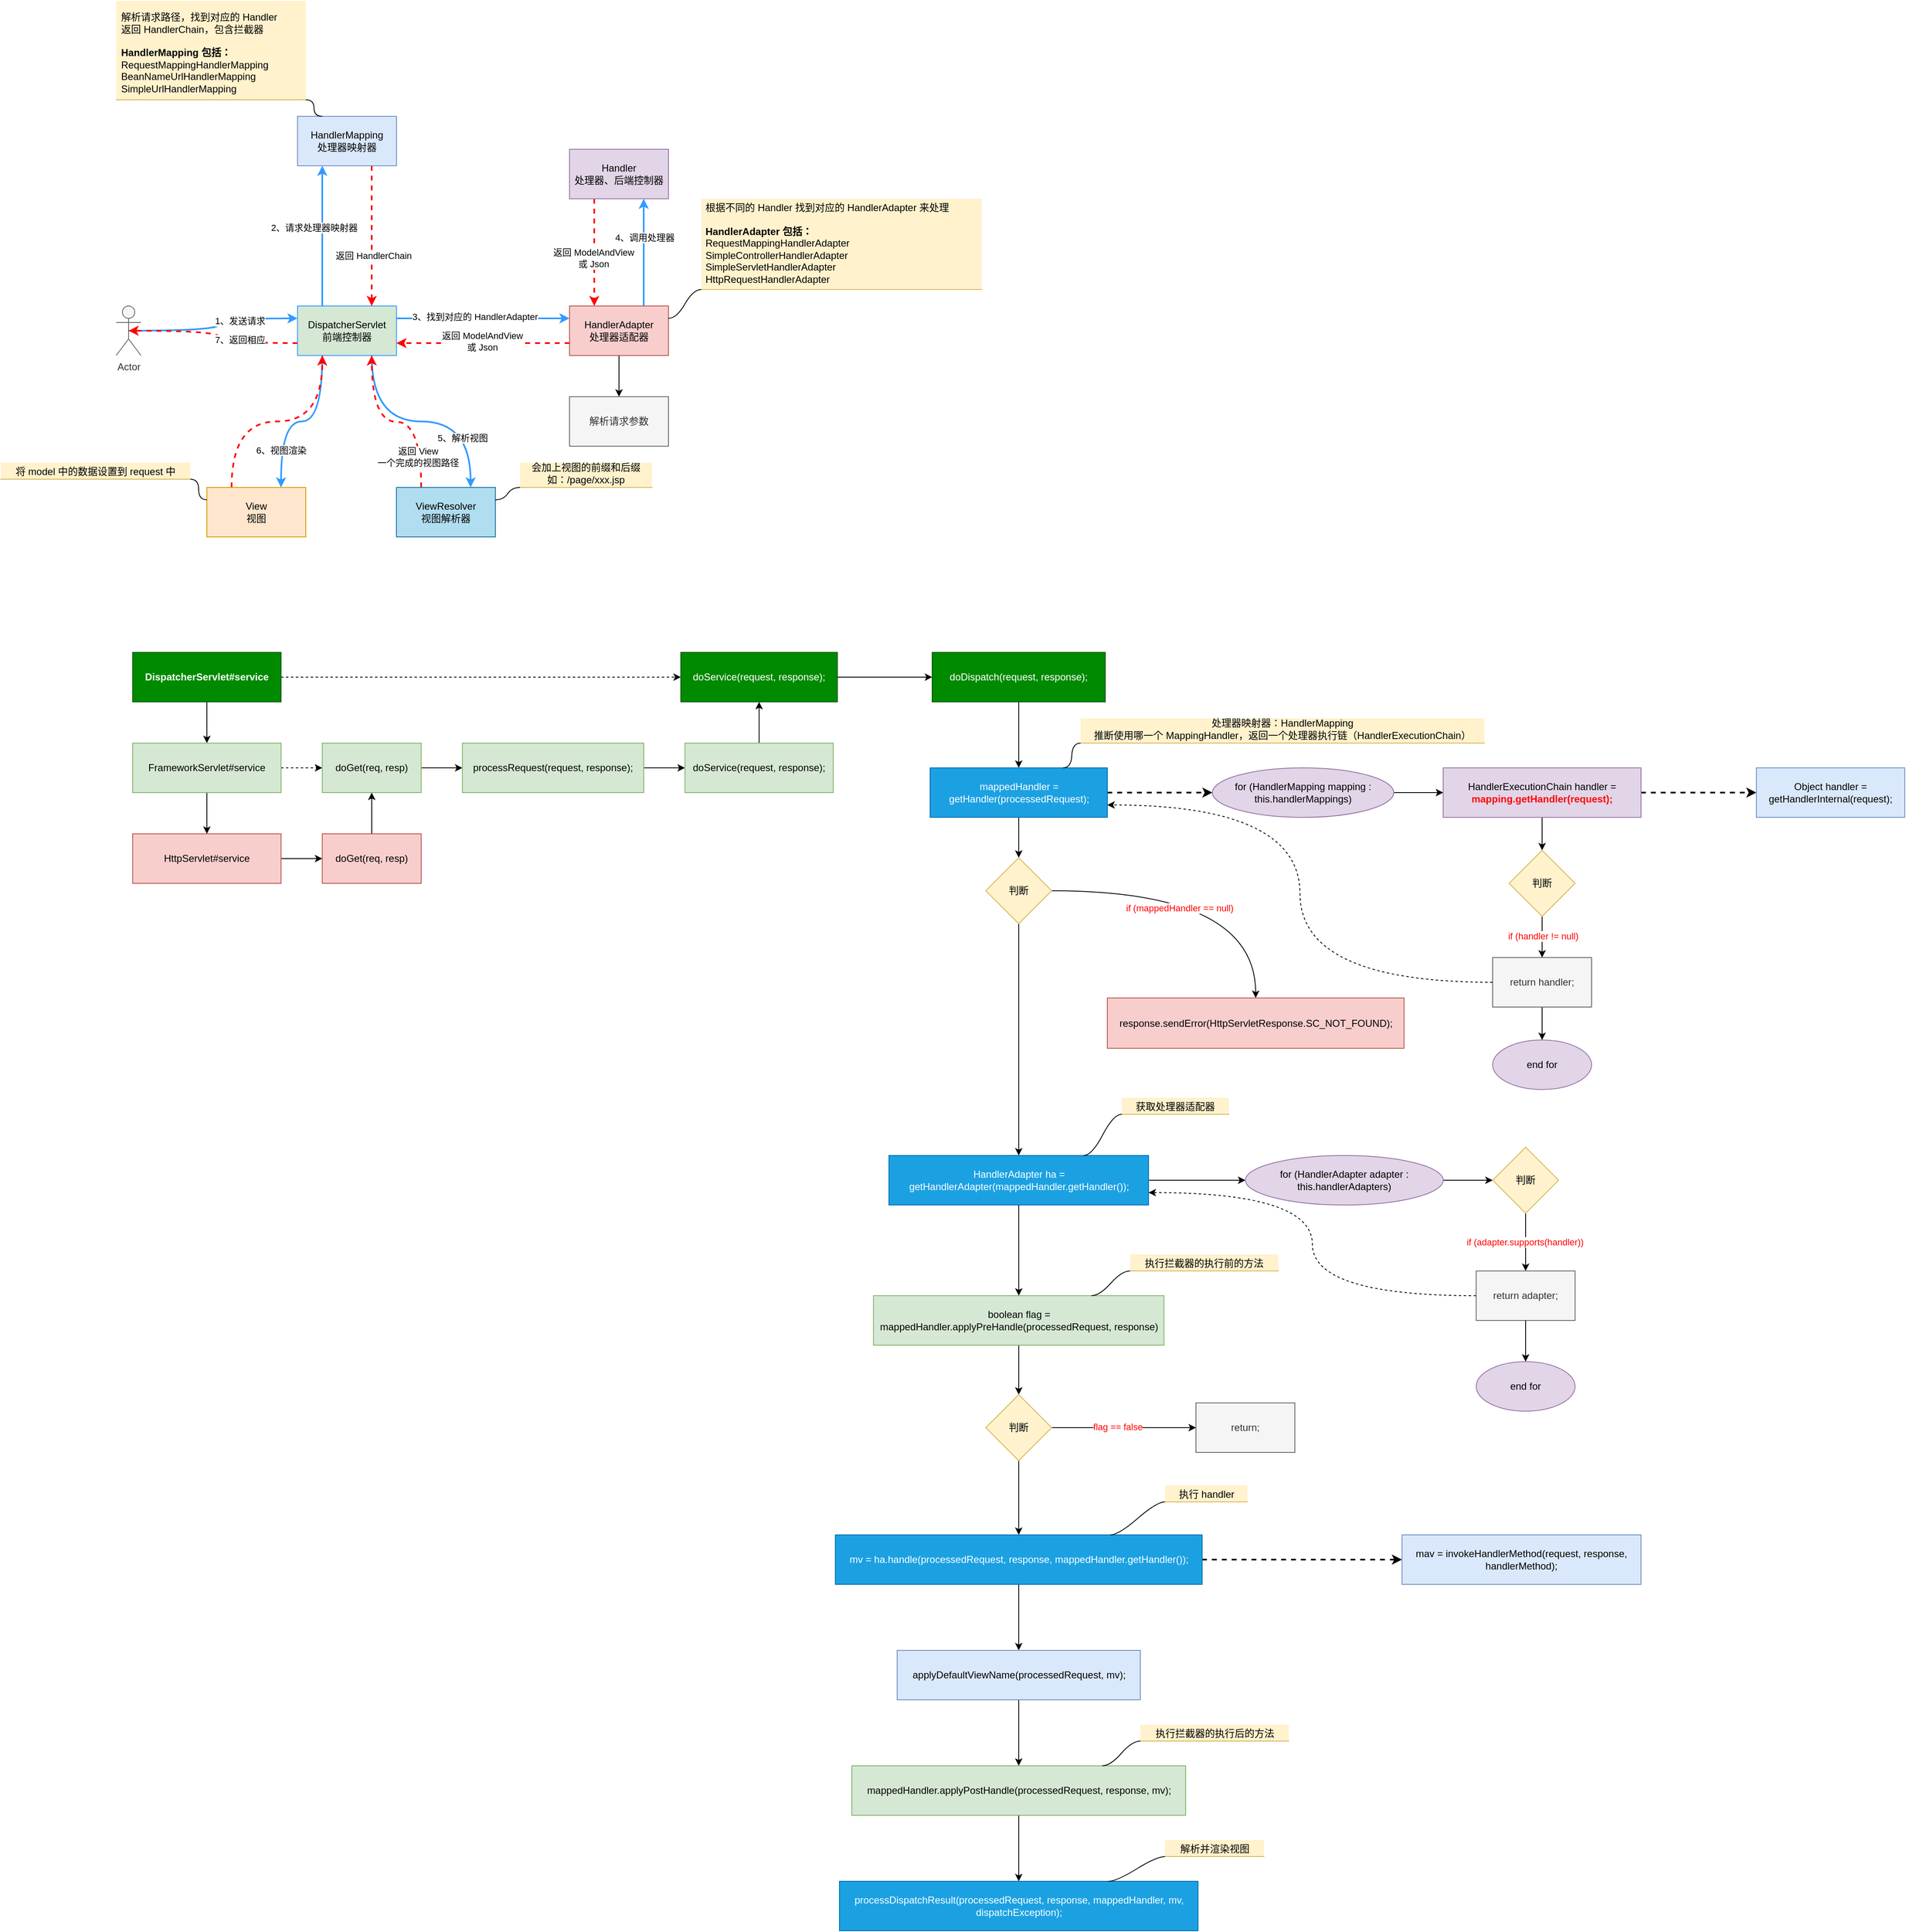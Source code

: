 <mxfile version="17.4.1" type="github">
  <diagram id="BHxKJdyTUyUEpttBpl3V" name="Page-1">
    <mxGraphModel dx="1186" dy="738" grid="1" gridSize="10" guides="1" tooltips="1" connect="1" arrows="1" fold="1" page="1" pageScale="1" pageWidth="827" pageHeight="1169" math="0" shadow="0">
      <root>
        <mxCell id="0" />
        <mxCell id="1" parent="0" />
        <mxCell id="cHQSaRUddTkOhXHCEBof-3" style="edgeStyle=orthogonalEdgeStyle;rounded=0;orthogonalLoop=1;jettySize=auto;html=1;exitX=0.5;exitY=0.5;exitDx=0;exitDy=0;exitPerimeter=0;entryX=0;entryY=0.25;entryDx=0;entryDy=0;curved=1;fontColor=#3399FF;strokeColor=#3399FF;strokeWidth=2;" parent="1" source="cHQSaRUddTkOhXHCEBof-1" target="cHQSaRUddTkOhXHCEBof-2" edge="1">
          <mxGeometry relative="1" as="geometry" />
        </mxCell>
        <mxCell id="cHQSaRUddTkOhXHCEBof-5" value="1、发送请求" style="edgeLabel;html=1;align=center;verticalAlign=middle;resizable=0;points=[];" parent="cHQSaRUddTkOhXHCEBof-3" vertex="1" connectable="0">
          <mxGeometry x="0.364" y="-2" relative="1" as="geometry">
            <mxPoint y="1" as="offset" />
          </mxGeometry>
        </mxCell>
        <mxCell id="cHQSaRUddTkOhXHCEBof-1" value="Actor" style="shape=umlActor;verticalLabelPosition=bottom;verticalAlign=top;html=1;outlineConnect=0;fillColor=#f5f5f5;fontColor=#333333;strokeColor=#666666;" parent="1" vertex="1">
          <mxGeometry x="210" y="420" width="30" height="60" as="geometry" />
        </mxCell>
        <mxCell id="cHQSaRUddTkOhXHCEBof-4" style="edgeStyle=orthogonalEdgeStyle;curved=1;rounded=0;orthogonalLoop=1;jettySize=auto;html=1;exitX=0;exitY=0.75;exitDx=0;exitDy=0;entryX=0.5;entryY=0.5;entryDx=0;entryDy=0;entryPerimeter=0;strokeColor=#FF0000;dashed=1;strokeWidth=2;" parent="1" source="cHQSaRUddTkOhXHCEBof-2" target="cHQSaRUddTkOhXHCEBof-1" edge="1">
          <mxGeometry relative="1" as="geometry" />
        </mxCell>
        <mxCell id="cHQSaRUddTkOhXHCEBof-6" value="7、返回相应" style="edgeLabel;html=1;align=center;verticalAlign=middle;resizable=0;points=[];" parent="cHQSaRUddTkOhXHCEBof-4" vertex="1" connectable="0">
          <mxGeometry x="-0.227" y="-4" relative="1" as="geometry">
            <mxPoint x="15" as="offset" />
          </mxGeometry>
        </mxCell>
        <mxCell id="cHQSaRUddTkOhXHCEBof-8" style="edgeStyle=orthogonalEdgeStyle;curved=1;rounded=0;orthogonalLoop=1;jettySize=auto;html=1;exitX=0.25;exitY=0;exitDx=0;exitDy=0;entryX=0.25;entryY=1;entryDx=0;entryDy=0;strokeColor=#3399FF;strokeWidth=2;" parent="1" source="cHQSaRUddTkOhXHCEBof-2" target="cHQSaRUddTkOhXHCEBof-7" edge="1">
          <mxGeometry relative="1" as="geometry" />
        </mxCell>
        <mxCell id="cHQSaRUddTkOhXHCEBof-10" value="2、请求处理器映射器" style="edgeLabel;html=1;align=center;verticalAlign=middle;resizable=0;points=[];" parent="cHQSaRUddTkOhXHCEBof-8" vertex="1" connectable="0">
          <mxGeometry x="0.123" y="-1" relative="1" as="geometry">
            <mxPoint x="-11" as="offset" />
          </mxGeometry>
        </mxCell>
        <mxCell id="cHQSaRUddTkOhXHCEBof-13" style="edgeStyle=orthogonalEdgeStyle;curved=1;rounded=0;orthogonalLoop=1;jettySize=auto;html=1;exitX=0.25;exitY=1;exitDx=0;exitDy=0;entryX=0.75;entryY=0;entryDx=0;entryDy=0;fontColor=#000000;strokeColor=#3399FF;strokeWidth=2;" parent="1" source="cHQSaRUddTkOhXHCEBof-2" target="cHQSaRUddTkOhXHCEBof-12" edge="1">
          <mxGeometry relative="1" as="geometry" />
        </mxCell>
        <mxCell id="cHQSaRUddTkOhXHCEBof-15" value="6、视图渲染" style="edgeLabel;html=1;align=center;verticalAlign=middle;resizable=0;points=[];fontColor=#000000;" parent="cHQSaRUddTkOhXHCEBof-13" vertex="1" connectable="0">
          <mxGeometry x="-0.188" y="2" relative="1" as="geometry">
            <mxPoint x="-45" y="33" as="offset" />
          </mxGeometry>
        </mxCell>
        <mxCell id="cHQSaRUddTkOhXHCEBof-17" style="edgeStyle=orthogonalEdgeStyle;curved=1;rounded=0;orthogonalLoop=1;jettySize=auto;html=1;exitX=0.75;exitY=1;exitDx=0;exitDy=0;entryX=0.75;entryY=0;entryDx=0;entryDy=0;fontColor=#000000;strokeColor=#3399FF;strokeWidth=2;" parent="1" source="cHQSaRUddTkOhXHCEBof-2" target="cHQSaRUddTkOhXHCEBof-16" edge="1">
          <mxGeometry relative="1" as="geometry" />
        </mxCell>
        <mxCell id="cHQSaRUddTkOhXHCEBof-19" value="5、解析视图" style="edgeLabel;html=1;align=center;verticalAlign=middle;resizable=0;points=[];fontColor=#000000;" parent="cHQSaRUddTkOhXHCEBof-17" vertex="1" connectable="0">
          <mxGeometry x="0.257" y="-12" relative="1" as="geometry">
            <mxPoint x="14" y="8" as="offset" />
          </mxGeometry>
        </mxCell>
        <mxCell id="cHQSaRUddTkOhXHCEBof-22" style="edgeStyle=orthogonalEdgeStyle;curved=1;rounded=0;orthogonalLoop=1;jettySize=auto;html=1;exitX=1;exitY=0.25;exitDx=0;exitDy=0;entryX=0;entryY=0.25;entryDx=0;entryDy=0;fontColor=#000000;strokeColor=#3399FF;strokeWidth=2;" parent="1" source="cHQSaRUddTkOhXHCEBof-2" target="cHQSaRUddTkOhXHCEBof-21" edge="1">
          <mxGeometry relative="1" as="geometry" />
        </mxCell>
        <mxCell id="cHQSaRUddTkOhXHCEBof-24" value="3、找到对应的 HandlerAdapter" style="edgeLabel;html=1;align=center;verticalAlign=middle;resizable=0;points=[];fontColor=#000000;" parent="cHQSaRUddTkOhXHCEBof-22" vertex="1" connectable="0">
          <mxGeometry x="-0.16" relative="1" as="geometry">
            <mxPoint x="7" y="-2" as="offset" />
          </mxGeometry>
        </mxCell>
        <mxCell id="cHQSaRUddTkOhXHCEBof-2" value="DispatcherServlet&lt;br&gt;前端控制器" style="rounded=0;whiteSpace=wrap;html=1;fillColor=#d5e8d4;strokeColor=#3399FF;" parent="1" vertex="1">
          <mxGeometry x="430" y="420" width="120" height="60" as="geometry" />
        </mxCell>
        <mxCell id="cHQSaRUddTkOhXHCEBof-9" style="edgeStyle=orthogonalEdgeStyle;curved=1;rounded=0;orthogonalLoop=1;jettySize=auto;html=1;exitX=0.75;exitY=1;exitDx=0;exitDy=0;entryX=0.75;entryY=0;entryDx=0;entryDy=0;strokeColor=#FF0000;dashed=1;strokeWidth=2;" parent="1" source="cHQSaRUddTkOhXHCEBof-7" target="cHQSaRUddTkOhXHCEBof-2" edge="1">
          <mxGeometry relative="1" as="geometry" />
        </mxCell>
        <mxCell id="cHQSaRUddTkOhXHCEBof-11" value="返回 HandlerChain" style="edgeLabel;html=1;align=center;verticalAlign=middle;resizable=0;points=[];" parent="cHQSaRUddTkOhXHCEBof-9" vertex="1" connectable="0">
          <mxGeometry x="0.265" y="2" relative="1" as="geometry">
            <mxPoint y="1" as="offset" />
          </mxGeometry>
        </mxCell>
        <mxCell id="cHQSaRUddTkOhXHCEBof-7" value="HandlerMapping&lt;br&gt;处理器映射器" style="rounded=0;whiteSpace=wrap;html=1;fillColor=#dae8fc;strokeColor=#6c8ebf;" parent="1" vertex="1">
          <mxGeometry x="430" y="190" width="120" height="60" as="geometry" />
        </mxCell>
        <mxCell id="cHQSaRUddTkOhXHCEBof-14" style="edgeStyle=orthogonalEdgeStyle;curved=1;rounded=0;orthogonalLoop=1;jettySize=auto;html=1;exitX=0.25;exitY=0;exitDx=0;exitDy=0;entryX=0.25;entryY=1;entryDx=0;entryDy=0;dashed=1;fontColor=#000000;strokeColor=#FF0000;strokeWidth=2;" parent="1" source="cHQSaRUddTkOhXHCEBof-12" target="cHQSaRUddTkOhXHCEBof-2" edge="1">
          <mxGeometry relative="1" as="geometry" />
        </mxCell>
        <mxCell id="cHQSaRUddTkOhXHCEBof-12" value="View&lt;br&gt;视图" style="rounded=0;whiteSpace=wrap;html=1;strokeColor=#d79b00;fillColor=#ffe6cc;" parent="1" vertex="1">
          <mxGeometry x="320" y="640" width="120" height="60" as="geometry" />
        </mxCell>
        <mxCell id="cHQSaRUddTkOhXHCEBof-18" style="edgeStyle=orthogonalEdgeStyle;curved=1;rounded=0;orthogonalLoop=1;jettySize=auto;html=1;exitX=0.25;exitY=0;exitDx=0;exitDy=0;fontColor=#000000;strokeColor=#FF0000;strokeWidth=2;dashed=1;" parent="1" source="cHQSaRUddTkOhXHCEBof-16" edge="1">
          <mxGeometry relative="1" as="geometry">
            <mxPoint x="520" y="480" as="targetPoint" />
          </mxGeometry>
        </mxCell>
        <mxCell id="cHQSaRUddTkOhXHCEBof-20" value="返回 View&lt;br&gt;一个完成的视图路径" style="edgeLabel;html=1;align=center;verticalAlign=middle;resizable=0;points=[];fontColor=#000000;" parent="cHQSaRUddTkOhXHCEBof-18" vertex="1" connectable="0">
          <mxGeometry x="-0.664" y="4" relative="1" as="geometry">
            <mxPoint as="offset" />
          </mxGeometry>
        </mxCell>
        <mxCell id="cHQSaRUddTkOhXHCEBof-16" value="ViewResolver&lt;br&gt;视图解析器" style="rounded=0;whiteSpace=wrap;html=1;strokeColor=#10739e;fillColor=#b1ddf0;" parent="1" vertex="1">
          <mxGeometry x="550" y="640" width="120" height="60" as="geometry" />
        </mxCell>
        <mxCell id="cHQSaRUddTkOhXHCEBof-23" style="edgeStyle=orthogonalEdgeStyle;curved=1;rounded=0;orthogonalLoop=1;jettySize=auto;html=1;exitX=0;exitY=0.75;exitDx=0;exitDy=0;entryX=1;entryY=0.75;entryDx=0;entryDy=0;dashed=1;fontColor=#000000;strokeColor=#FF0000;strokeWidth=2;" parent="1" source="cHQSaRUddTkOhXHCEBof-21" target="cHQSaRUddTkOhXHCEBof-2" edge="1">
          <mxGeometry relative="1" as="geometry" />
        </mxCell>
        <mxCell id="cHQSaRUddTkOhXHCEBof-25" value="返回 ModelAndView&lt;br&gt;或 Json" style="edgeLabel;html=1;align=center;verticalAlign=middle;resizable=0;points=[];fontColor=#000000;" parent="cHQSaRUddTkOhXHCEBof-23" vertex="1" connectable="0">
          <mxGeometry x="0.107" y="3" relative="1" as="geometry">
            <mxPoint x="10" y="-5" as="offset" />
          </mxGeometry>
        </mxCell>
        <mxCell id="cHQSaRUddTkOhXHCEBof-27" style="edgeStyle=orthogonalEdgeStyle;curved=1;rounded=0;orthogonalLoop=1;jettySize=auto;html=1;exitX=0.75;exitY=0;exitDx=0;exitDy=0;entryX=0.75;entryY=1;entryDx=0;entryDy=0;fontColor=#000000;strokeColor=#3399FF;strokeWidth=2;" parent="1" source="cHQSaRUddTkOhXHCEBof-21" target="cHQSaRUddTkOhXHCEBof-26" edge="1">
          <mxGeometry relative="1" as="geometry" />
        </mxCell>
        <mxCell id="cHQSaRUddTkOhXHCEBof-29" value="4、调用处理器" style="edgeLabel;html=1;align=center;verticalAlign=middle;resizable=0;points=[];fontColor=#000000;" parent="cHQSaRUddTkOhXHCEBof-27" vertex="1" connectable="0">
          <mxGeometry x="0.285" y="-1" relative="1" as="geometry">
            <mxPoint as="offset" />
          </mxGeometry>
        </mxCell>
        <mxCell id="cHQSaRUddTkOhXHCEBof-41" value="" style="edgeStyle=orthogonalEdgeStyle;curved=1;rounded=0;orthogonalLoop=1;jettySize=auto;html=1;fontColor=#000000;strokeColor=#000000;strokeWidth=1;" parent="1" source="cHQSaRUddTkOhXHCEBof-21" target="cHQSaRUddTkOhXHCEBof-40" edge="1">
          <mxGeometry relative="1" as="geometry" />
        </mxCell>
        <mxCell id="cHQSaRUddTkOhXHCEBof-21" value="HandlerAdapter&lt;br&gt;处理器适配器" style="rounded=0;whiteSpace=wrap;html=1;strokeColor=#b85450;fillColor=#f8cecc;" parent="1" vertex="1">
          <mxGeometry x="760" y="420" width="120" height="60" as="geometry" />
        </mxCell>
        <mxCell id="cHQSaRUddTkOhXHCEBof-28" style="edgeStyle=orthogonalEdgeStyle;curved=1;rounded=0;orthogonalLoop=1;jettySize=auto;html=1;exitX=0.25;exitY=1;exitDx=0;exitDy=0;entryX=0.25;entryY=0;entryDx=0;entryDy=0;fontColor=#000000;strokeColor=#FF0000;strokeWidth=2;dashed=1;" parent="1" source="cHQSaRUddTkOhXHCEBof-26" target="cHQSaRUddTkOhXHCEBof-21" edge="1">
          <mxGeometry relative="1" as="geometry" />
        </mxCell>
        <mxCell id="cHQSaRUddTkOhXHCEBof-30" value="返回 ModelAndView&lt;br&gt;或 Json" style="edgeLabel;html=1;align=center;verticalAlign=middle;resizable=0;points=[];fontColor=#000000;" parent="cHQSaRUddTkOhXHCEBof-28" vertex="1" connectable="0">
          <mxGeometry x="0.1" y="-1" relative="1" as="geometry">
            <mxPoint as="offset" />
          </mxGeometry>
        </mxCell>
        <mxCell id="cHQSaRUddTkOhXHCEBof-26" value="Handler&lt;br&gt;处理器、后端控制器" style="rounded=0;whiteSpace=wrap;html=1;strokeColor=#9673a6;fillColor=#e1d5e7;" parent="1" vertex="1">
          <mxGeometry x="760" y="230" width="120" height="60" as="geometry" />
        </mxCell>
        <mxCell id="cHQSaRUddTkOhXHCEBof-31" value="解析请求路径，找到对应的 Handler&lt;br&gt;返回 HandlerChain，包含拦截器&lt;br&gt;&lt;br&gt;&lt;b&gt;HandlerMapping 包括：&lt;br&gt;&lt;/b&gt;RequestMappingHandlerMapping&lt;br&gt;BeanNameUrlHandlerMapping&lt;br&gt;SimpleUrlHandlerMapping" style="whiteSpace=wrap;html=1;shape=partialRectangle;top=0;left=0;bottom=1;right=0;points=[[0,1],[1,1]];fillColor=#fff2cc;align=left;verticalAlign=bottom;routingCenterY=0.5;snapToPoint=1;recursiveResize=0;autosize=1;treeFolding=1;treeMoving=1;newEdgeStyle={&quot;edgeStyle&quot;:&quot;entityRelationEdgeStyle&quot;,&quot;startArrow&quot;:&quot;none&quot;,&quot;endArrow&quot;:&quot;none&quot;,&quot;segment&quot;:10,&quot;curved&quot;:1};strokeColor=#d6b656;spacing=6;" parent="1" vertex="1">
          <mxGeometry x="210" y="50" width="230" height="120" as="geometry" />
        </mxCell>
        <mxCell id="cHQSaRUddTkOhXHCEBof-32" value="" style="edgeStyle=entityRelationEdgeStyle;startArrow=none;endArrow=none;segment=10;curved=1;rounded=0;fontColor=#000000;strokeColor=#000000;strokeWidth=1;exitX=0.25;exitY=0;exitDx=0;exitDy=0;" parent="1" source="cHQSaRUddTkOhXHCEBof-7" target="cHQSaRUddTkOhXHCEBof-31" edge="1">
          <mxGeometry relative="1" as="geometry">
            <mxPoint x="290" y="170" as="sourcePoint" />
          </mxGeometry>
        </mxCell>
        <mxCell id="cHQSaRUddTkOhXHCEBof-38" value="根据不同的 Handler 找到对应的 HandlerAdapter 来处理&lt;br&gt;&lt;br&gt;&lt;b&gt;HandlerAdapter 包括：&lt;br&gt;&lt;/b&gt;RequestMappingHandlerAdapter&lt;br&gt;&lt;div&gt;SimpleControllerHandlerAdapter&lt;/div&gt;&lt;div&gt;SimpleServletHandlerAdapter&lt;/div&gt;&lt;div&gt;HttpRequestHandlerAdapter&lt;/div&gt;" style="whiteSpace=wrap;html=1;shape=partialRectangle;top=0;left=0;bottom=1;right=0;points=[[0,1],[1,1]];fillColor=#fff2cc;align=left;verticalAlign=bottom;routingCenterY=0.5;snapToPoint=1;recursiveResize=0;autosize=1;treeFolding=1;treeMoving=1;newEdgeStyle={&quot;edgeStyle&quot;:&quot;entityRelationEdgeStyle&quot;,&quot;startArrow&quot;:&quot;none&quot;,&quot;endArrow&quot;:&quot;none&quot;,&quot;segment&quot;:10,&quot;curved&quot;:1};strokeColor=#d6b656;spacing=5;" parent="1" vertex="1">
          <mxGeometry x="920" y="290" width="340" height="110" as="geometry" />
        </mxCell>
        <mxCell id="cHQSaRUddTkOhXHCEBof-39" value="" style="edgeStyle=entityRelationEdgeStyle;startArrow=none;endArrow=none;segment=10;curved=1;rounded=0;fontColor=#000000;strokeColor=#000000;strokeWidth=1;exitX=1;exitY=0.25;exitDx=0;exitDy=0;" parent="1" source="cHQSaRUddTkOhXHCEBof-21" target="cHQSaRUddTkOhXHCEBof-38" edge="1">
          <mxGeometry relative="1" as="geometry">
            <mxPoint x="930" y="400" as="sourcePoint" />
          </mxGeometry>
        </mxCell>
        <mxCell id="cHQSaRUddTkOhXHCEBof-40" value="解析请求参数" style="whiteSpace=wrap;html=1;fillColor=#f5f5f5;strokeColor=#666666;rounded=0;fontColor=#333333;" parent="1" vertex="1">
          <mxGeometry x="760" y="530" width="120" height="60" as="geometry" />
        </mxCell>
        <mxCell id="cHQSaRUddTkOhXHCEBof-42" value="会加上视图的前缀和后缀&lt;br&gt;如：/page/xxx.jsp" style="whiteSpace=wrap;html=1;shape=partialRectangle;top=0;left=0;bottom=1;right=0;points=[[0,1],[1,1]];fillColor=#fff2cc;align=center;verticalAlign=bottom;routingCenterY=0.5;snapToPoint=1;recursiveResize=0;autosize=1;treeFolding=1;treeMoving=1;newEdgeStyle={&quot;edgeStyle&quot;:&quot;entityRelationEdgeStyle&quot;,&quot;startArrow&quot;:&quot;none&quot;,&quot;endArrow&quot;:&quot;none&quot;,&quot;segment&quot;:10,&quot;curved&quot;:1};strokeColor=#d6b656;" parent="1" vertex="1">
          <mxGeometry x="700" y="610" width="160" height="30" as="geometry" />
        </mxCell>
        <mxCell id="cHQSaRUddTkOhXHCEBof-43" value="" style="edgeStyle=entityRelationEdgeStyle;startArrow=none;endArrow=none;segment=10;curved=1;rounded=0;fontColor=#000000;strokeColor=#000000;strokeWidth=1;exitX=1;exitY=0.25;exitDx=0;exitDy=0;" parent="1" source="cHQSaRUddTkOhXHCEBof-16" target="cHQSaRUddTkOhXHCEBof-42" edge="1">
          <mxGeometry relative="1" as="geometry">
            <mxPoint x="730" y="710" as="sourcePoint" />
          </mxGeometry>
        </mxCell>
        <mxCell id="cHQSaRUddTkOhXHCEBof-44" value="将 model 中的数据设置到 request 中" style="whiteSpace=wrap;html=1;shape=partialRectangle;top=0;left=0;bottom=1;right=0;points=[[0,1],[1,1]];fillColor=#fff2cc;align=center;verticalAlign=bottom;routingCenterY=0.5;snapToPoint=1;recursiveResize=0;autosize=1;treeFolding=1;treeMoving=1;newEdgeStyle={&quot;edgeStyle&quot;:&quot;entityRelationEdgeStyle&quot;,&quot;startArrow&quot;:&quot;none&quot;,&quot;endArrow&quot;:&quot;none&quot;,&quot;segment&quot;:10,&quot;curved&quot;:1};strokeColor=#d6b656;" parent="1" vertex="1">
          <mxGeometry x="70" y="610" width="230" height="20" as="geometry" />
        </mxCell>
        <mxCell id="cHQSaRUddTkOhXHCEBof-45" value="" style="edgeStyle=entityRelationEdgeStyle;startArrow=none;endArrow=none;segment=10;curved=1;rounded=0;fontColor=#000000;strokeColor=#000000;strokeWidth=1;exitX=0;exitY=0.25;exitDx=0;exitDy=0;" parent="1" source="cHQSaRUddTkOhXHCEBof-12" target="cHQSaRUddTkOhXHCEBof-44" edge="1">
          <mxGeometry relative="1" as="geometry">
            <mxPoint x="165" y="635" as="sourcePoint" />
          </mxGeometry>
        </mxCell>
        <mxCell id="xN9rMEw33qlgO0UjrS02-3" value="" style="edgeStyle=orthogonalEdgeStyle;rounded=0;orthogonalLoop=1;jettySize=auto;html=1;curved=1;entryX=0.5;entryY=0;entryDx=0;entryDy=0;" parent="1" source="xN9rMEw33qlgO0UjrS02-1" target="xN9rMEw33qlgO0UjrS02-4" edge="1">
          <mxGeometry relative="1" as="geometry" />
        </mxCell>
        <mxCell id="xN9rMEw33qlgO0UjrS02-18" value="" style="edgeStyle=orthogonalEdgeStyle;curved=1;rounded=0;orthogonalLoop=1;jettySize=auto;html=1;dashed=1;" parent="1" source="xN9rMEw33qlgO0UjrS02-1" target="xN9rMEw33qlgO0UjrS02-17" edge="1">
          <mxGeometry relative="1" as="geometry" />
        </mxCell>
        <mxCell id="xN9rMEw33qlgO0UjrS02-1" value="&lt;b&gt;DispatcherServlet#service&lt;/b&gt;" style="rounded=0;whiteSpace=wrap;html=1;fillColor=#008a00;strokeColor=#005700;fontColor=#ffffff;" parent="1" vertex="1">
          <mxGeometry x="230" y="840" width="180" height="60" as="geometry" />
        </mxCell>
        <mxCell id="xN9rMEw33qlgO0UjrS02-7" value="" style="edgeStyle=orthogonalEdgeStyle;curved=1;rounded=0;orthogonalLoop=1;jettySize=auto;html=1;" parent="1" source="xN9rMEw33qlgO0UjrS02-2" target="xN9rMEw33qlgO0UjrS02-6" edge="1">
          <mxGeometry relative="1" as="geometry" />
        </mxCell>
        <mxCell id="xN9rMEw33qlgO0UjrS02-2" value="HttpServlet#service" style="whiteSpace=wrap;html=1;fillColor=#f8cecc;strokeColor=#b85450;rounded=0;" parent="1" vertex="1">
          <mxGeometry x="230" y="1060" width="180" height="60" as="geometry" />
        </mxCell>
        <mxCell id="xN9rMEw33qlgO0UjrS02-5" style="edgeStyle=orthogonalEdgeStyle;curved=1;rounded=0;orthogonalLoop=1;jettySize=auto;html=1;exitX=0.5;exitY=1;exitDx=0;exitDy=0;" parent="1" source="xN9rMEw33qlgO0UjrS02-4" target="xN9rMEw33qlgO0UjrS02-2" edge="1">
          <mxGeometry relative="1" as="geometry" />
        </mxCell>
        <mxCell id="xN9rMEw33qlgO0UjrS02-11" style="edgeStyle=orthogonalEdgeStyle;curved=1;rounded=0;orthogonalLoop=1;jettySize=auto;html=1;exitX=1;exitY=0.5;exitDx=0;exitDy=0;entryX=0;entryY=0.5;entryDx=0;entryDy=0;dashed=1;" parent="1" source="xN9rMEw33qlgO0UjrS02-4" target="xN9rMEw33qlgO0UjrS02-10" edge="1">
          <mxGeometry relative="1" as="geometry" />
        </mxCell>
        <mxCell id="xN9rMEw33qlgO0UjrS02-4" value="FrameworkServlet#service" style="whiteSpace=wrap;html=1;fillColor=#d5e8d4;strokeColor=#82b366;rounded=0;" parent="1" vertex="1">
          <mxGeometry x="230" y="950" width="180" height="60" as="geometry" />
        </mxCell>
        <mxCell id="xN9rMEw33qlgO0UjrS02-16" style="edgeStyle=orthogonalEdgeStyle;curved=1;rounded=0;orthogonalLoop=1;jettySize=auto;html=1;exitX=0.5;exitY=0;exitDx=0;exitDy=0;" parent="1" source="xN9rMEw33qlgO0UjrS02-6" target="xN9rMEw33qlgO0UjrS02-10" edge="1">
          <mxGeometry relative="1" as="geometry" />
        </mxCell>
        <mxCell id="xN9rMEw33qlgO0UjrS02-6" value="doGet(req, resp)" style="whiteSpace=wrap;html=1;fillColor=#f8cecc;strokeColor=#b85450;rounded=0;" parent="1" vertex="1">
          <mxGeometry x="460" y="1060" width="120" height="60" as="geometry" />
        </mxCell>
        <mxCell id="xN9rMEw33qlgO0UjrS02-13" value="" style="edgeStyle=orthogonalEdgeStyle;curved=1;rounded=0;orthogonalLoop=1;jettySize=auto;html=1;" parent="1" source="xN9rMEw33qlgO0UjrS02-10" target="xN9rMEw33qlgO0UjrS02-12" edge="1">
          <mxGeometry relative="1" as="geometry" />
        </mxCell>
        <mxCell id="xN9rMEw33qlgO0UjrS02-10" value="doGet(req, resp)" style="whiteSpace=wrap;html=1;fillColor=#d5e8d4;strokeColor=#82b366;rounded=0;" parent="1" vertex="1">
          <mxGeometry x="460" y="950" width="120" height="60" as="geometry" />
        </mxCell>
        <mxCell id="xN9rMEw33qlgO0UjrS02-15" value="" style="edgeStyle=orthogonalEdgeStyle;curved=1;rounded=0;orthogonalLoop=1;jettySize=auto;html=1;" parent="1" source="xN9rMEw33qlgO0UjrS02-12" target="xN9rMEw33qlgO0UjrS02-14" edge="1">
          <mxGeometry relative="1" as="geometry" />
        </mxCell>
        <mxCell id="xN9rMEw33qlgO0UjrS02-12" value="processRequest(request, response);" style="whiteSpace=wrap;html=1;fillColor=#d5e8d4;strokeColor=#82b366;rounded=0;" parent="1" vertex="1">
          <mxGeometry x="630" y="950" width="220" height="60" as="geometry" />
        </mxCell>
        <mxCell id="xN9rMEw33qlgO0UjrS02-19" style="edgeStyle=orthogonalEdgeStyle;curved=1;rounded=0;orthogonalLoop=1;jettySize=auto;html=1;exitX=0.5;exitY=0;exitDx=0;exitDy=0;entryX=0.5;entryY=1;entryDx=0;entryDy=0;" parent="1" source="xN9rMEw33qlgO0UjrS02-14" target="xN9rMEw33qlgO0UjrS02-17" edge="1">
          <mxGeometry relative="1" as="geometry" />
        </mxCell>
        <mxCell id="xN9rMEw33qlgO0UjrS02-14" value="doService(request, response);" style="whiteSpace=wrap;html=1;fillColor=#d5e8d4;strokeColor=#82b366;rounded=0;" parent="1" vertex="1">
          <mxGeometry x="900" y="950" width="180" height="60" as="geometry" />
        </mxCell>
        <mxCell id="xN9rMEw33qlgO0UjrS02-21" value="" style="edgeStyle=orthogonalEdgeStyle;curved=1;rounded=0;orthogonalLoop=1;jettySize=auto;html=1;" parent="1" source="xN9rMEw33qlgO0UjrS02-17" target="xN9rMEw33qlgO0UjrS02-20" edge="1">
          <mxGeometry relative="1" as="geometry" />
        </mxCell>
        <mxCell id="xN9rMEw33qlgO0UjrS02-17" value="doService(request, response);" style="whiteSpace=wrap;html=1;fillColor=#008a00;strokeColor=#005700;fontColor=#ffffff;rounded=0;" parent="1" vertex="1">
          <mxGeometry x="895" y="840" width="190" height="60" as="geometry" />
        </mxCell>
        <mxCell id="vo5OK1wEOp4J1QxnDNEl-2" value="" style="edgeStyle=orthogonalEdgeStyle;rounded=0;orthogonalLoop=1;jettySize=auto;html=1;curved=1;" edge="1" parent="1" source="xN9rMEw33qlgO0UjrS02-20" target="vo5OK1wEOp4J1QxnDNEl-1">
          <mxGeometry relative="1" as="geometry" />
        </mxCell>
        <mxCell id="xN9rMEw33qlgO0UjrS02-20" value="doDispatch(request, response);" style="whiteSpace=wrap;html=1;fillColor=#008a00;strokeColor=#005700;fontColor=#ffffff;rounded=0;" parent="1" vertex="1">
          <mxGeometry x="1200" y="840" width="210" height="60" as="geometry" />
        </mxCell>
        <mxCell id="vo5OK1wEOp4J1QxnDNEl-6" value="" style="edgeStyle=orthogonalEdgeStyle;curved=1;rounded=0;orthogonalLoop=1;jettySize=auto;html=1;strokeWidth=2;dashed=1;" edge="1" parent="1" source="vo5OK1wEOp4J1QxnDNEl-1" target="vo5OK1wEOp4J1QxnDNEl-5">
          <mxGeometry relative="1" as="geometry" />
        </mxCell>
        <mxCell id="vo5OK1wEOp4J1QxnDNEl-20" value="" style="edgeStyle=orthogonalEdgeStyle;curved=1;rounded=0;orthogonalLoop=1;jettySize=auto;html=1;fontColor=#FF0000;strokeWidth=1;" edge="1" parent="1" source="vo5OK1wEOp4J1QxnDNEl-1" target="vo5OK1wEOp4J1QxnDNEl-19">
          <mxGeometry relative="1" as="geometry" />
        </mxCell>
        <mxCell id="vo5OK1wEOp4J1QxnDNEl-1" value="mappedHandler = getHandler(processedRequest);" style="whiteSpace=wrap;html=1;fillColor=#1ba1e2;strokeColor=#006EAF;rounded=0;fontColor=#ffffff;" vertex="1" parent="1">
          <mxGeometry x="1197.5" y="980" width="215" height="60" as="geometry" />
        </mxCell>
        <mxCell id="vo5OK1wEOp4J1QxnDNEl-3" value="处理器映射器：HandlerMapping&lt;br&gt;推断使用哪一个 MappingHandler，返回一个处理器执行链（HandlerExecutionChain）" style="whiteSpace=wrap;html=1;shape=partialRectangle;top=0;left=0;bottom=1;right=0;points=[[0,1],[1,1]];fillColor=#fff2cc;align=center;verticalAlign=bottom;routingCenterY=0.5;snapToPoint=1;recursiveResize=0;autosize=1;treeFolding=1;treeMoving=1;newEdgeStyle={&quot;edgeStyle&quot;:&quot;entityRelationEdgeStyle&quot;,&quot;startArrow&quot;:&quot;none&quot;,&quot;endArrow&quot;:&quot;none&quot;,&quot;segment&quot;:10,&quot;curved&quot;:1};strokeColor=#d6b656;" vertex="1" parent="1">
          <mxGeometry x="1380" y="920" width="490" height="30" as="geometry" />
        </mxCell>
        <mxCell id="vo5OK1wEOp4J1QxnDNEl-4" value="" style="edgeStyle=entityRelationEdgeStyle;startArrow=none;endArrow=none;segment=10;curved=1;rounded=0;fontColor=#000000;exitX=0.75;exitY=0;exitDx=0;exitDy=0;" edge="1" target="vo5OK1wEOp4J1QxnDNEl-3" parent="1" source="vo5OK1wEOp4J1QxnDNEl-1">
          <mxGeometry relative="1" as="geometry">
            <mxPoint x="1360" y="960" as="sourcePoint" />
          </mxGeometry>
        </mxCell>
        <mxCell id="vo5OK1wEOp4J1QxnDNEl-8" value="" style="edgeStyle=orthogonalEdgeStyle;curved=1;rounded=0;orthogonalLoop=1;jettySize=auto;html=1;strokeWidth=1;" edge="1" parent="1" source="vo5OK1wEOp4J1QxnDNEl-5" target="vo5OK1wEOp4J1QxnDNEl-7">
          <mxGeometry relative="1" as="geometry" />
        </mxCell>
        <mxCell id="vo5OK1wEOp4J1QxnDNEl-5" value="for (HandlerMapping mapping : this.handlerMappings)" style="ellipse;whiteSpace=wrap;html=1;fillColor=#e1d5e7;strokeColor=#9673a6;rounded=0;" vertex="1" parent="1">
          <mxGeometry x="1540" y="980" width="220" height="60" as="geometry" />
        </mxCell>
        <mxCell id="vo5OK1wEOp4J1QxnDNEl-10" value="" style="edgeStyle=orthogonalEdgeStyle;curved=1;rounded=0;orthogonalLoop=1;jettySize=auto;html=1;strokeWidth=1;" edge="1" parent="1" source="vo5OK1wEOp4J1QxnDNEl-7" target="vo5OK1wEOp4J1QxnDNEl-9">
          <mxGeometry relative="1" as="geometry">
            <mxPoint x="1780" y="1180" as="sourcePoint" />
          </mxGeometry>
        </mxCell>
        <mxCell id="vo5OK1wEOp4J1QxnDNEl-18" value="" style="edgeStyle=orthogonalEdgeStyle;curved=1;rounded=0;orthogonalLoop=1;jettySize=auto;html=1;fontColor=#FF0000;strokeWidth=2;dashed=1;" edge="1" parent="1" source="vo5OK1wEOp4J1QxnDNEl-7" target="vo5OK1wEOp4J1QxnDNEl-17">
          <mxGeometry relative="1" as="geometry" />
        </mxCell>
        <mxCell id="vo5OK1wEOp4J1QxnDNEl-7" value="HandlerExecutionChain handler = &lt;b&gt;&lt;font color=&quot;#ff0000&quot;&gt;mapping.getHandler(request);&lt;/font&gt;&lt;/b&gt;" style="whiteSpace=wrap;html=1;fillColor=#e1d5e7;strokeColor=#9673a6;rounded=0;" vertex="1" parent="1">
          <mxGeometry x="1820" y="980" width="240" height="60" as="geometry" />
        </mxCell>
        <mxCell id="vo5OK1wEOp4J1QxnDNEl-12" value="" style="edgeStyle=orthogonalEdgeStyle;curved=1;rounded=0;orthogonalLoop=1;jettySize=auto;html=1;strokeWidth=1;" edge="1" parent="1" source="vo5OK1wEOp4J1QxnDNEl-9" target="vo5OK1wEOp4J1QxnDNEl-11">
          <mxGeometry relative="1" as="geometry" />
        </mxCell>
        <mxCell id="vo5OK1wEOp4J1QxnDNEl-16" value="if (handler != null)" style="edgeLabel;html=1;align=center;verticalAlign=middle;resizable=0;points=[];fontColor=#FF0000;" vertex="1" connectable="0" parent="vo5OK1wEOp4J1QxnDNEl-12">
          <mxGeometry x="-0.033" y="1" relative="1" as="geometry">
            <mxPoint as="offset" />
          </mxGeometry>
        </mxCell>
        <mxCell id="vo5OK1wEOp4J1QxnDNEl-9" value="判断" style="rhombus;whiteSpace=wrap;html=1;fillColor=#fff2cc;strokeColor=#d6b656;rounded=0;" vertex="1" parent="1">
          <mxGeometry x="1900" y="1080" width="80" height="80" as="geometry" />
        </mxCell>
        <mxCell id="vo5OK1wEOp4J1QxnDNEl-14" value="" style="edgeStyle=orthogonalEdgeStyle;curved=1;rounded=0;orthogonalLoop=1;jettySize=auto;html=1;strokeWidth=1;" edge="1" parent="1" source="vo5OK1wEOp4J1QxnDNEl-11" target="vo5OK1wEOp4J1QxnDNEl-13">
          <mxGeometry relative="1" as="geometry" />
        </mxCell>
        <mxCell id="vo5OK1wEOp4J1QxnDNEl-15" style="edgeStyle=orthogonalEdgeStyle;curved=1;rounded=0;orthogonalLoop=1;jettySize=auto;html=1;exitX=0;exitY=0.5;exitDx=0;exitDy=0;entryX=1;entryY=0.75;entryDx=0;entryDy=0;strokeWidth=1;dashed=1;" edge="1" parent="1" source="vo5OK1wEOp4J1QxnDNEl-11" target="vo5OK1wEOp4J1QxnDNEl-1">
          <mxGeometry relative="1" as="geometry" />
        </mxCell>
        <mxCell id="vo5OK1wEOp4J1QxnDNEl-11" value="return handler;" style="whiteSpace=wrap;html=1;fillColor=#f5f5f5;strokeColor=#666666;rounded=0;fontColor=#333333;" vertex="1" parent="1">
          <mxGeometry x="1880" y="1210" width="120" height="60" as="geometry" />
        </mxCell>
        <mxCell id="vo5OK1wEOp4J1QxnDNEl-13" value="end for" style="ellipse;whiteSpace=wrap;html=1;fillColor=#e1d5e7;strokeColor=#9673a6;rounded=0;" vertex="1" parent="1">
          <mxGeometry x="1880" y="1310" width="120" height="60" as="geometry" />
        </mxCell>
        <mxCell id="vo5OK1wEOp4J1QxnDNEl-17" value="Object handler = getHandlerInternal(request);" style="whiteSpace=wrap;html=1;fillColor=#dae8fc;strokeColor=#6c8ebf;rounded=0;" vertex="1" parent="1">
          <mxGeometry x="2200" y="980" width="180" height="60" as="geometry" />
        </mxCell>
        <mxCell id="vo5OK1wEOp4J1QxnDNEl-22" value="" style="edgeStyle=orthogonalEdgeStyle;curved=1;rounded=0;orthogonalLoop=1;jettySize=auto;html=1;fontColor=#FF0000;strokeWidth=1;" edge="1" parent="1" source="vo5OK1wEOp4J1QxnDNEl-19" target="vo5OK1wEOp4J1QxnDNEl-21">
          <mxGeometry relative="1" as="geometry" />
        </mxCell>
        <mxCell id="vo5OK1wEOp4J1QxnDNEl-24" value="" style="edgeStyle=orthogonalEdgeStyle;curved=1;rounded=0;orthogonalLoop=1;jettySize=auto;html=1;fontColor=#FF0000;strokeWidth=1;" edge="1" parent="1" source="vo5OK1wEOp4J1QxnDNEl-19" target="vo5OK1wEOp4J1QxnDNEl-23">
          <mxGeometry relative="1" as="geometry" />
        </mxCell>
        <mxCell id="vo5OK1wEOp4J1QxnDNEl-25" value="if (mappedHandler == null)" style="edgeLabel;html=1;align=center;verticalAlign=middle;resizable=0;points=[];fontColor=#FF0000;" vertex="1" connectable="0" parent="vo5OK1wEOp4J1QxnDNEl-24">
          <mxGeometry x="0.064" y="3" relative="1" as="geometry">
            <mxPoint x="-46" y="24" as="offset" />
          </mxGeometry>
        </mxCell>
        <mxCell id="vo5OK1wEOp4J1QxnDNEl-19" value="判断" style="rhombus;whiteSpace=wrap;html=1;fillColor=#fff2cc;strokeColor=#d6b656;rounded=0;" vertex="1" parent="1">
          <mxGeometry x="1265" y="1089" width="80" height="80" as="geometry" />
        </mxCell>
        <mxCell id="vo5OK1wEOp4J1QxnDNEl-31" value="" style="edgeStyle=orthogonalEdgeStyle;curved=1;rounded=0;orthogonalLoop=1;jettySize=auto;html=1;fontColor=#FF0000;strokeWidth=1;" edge="1" parent="1" source="vo5OK1wEOp4J1QxnDNEl-21" target="vo5OK1wEOp4J1QxnDNEl-30">
          <mxGeometry relative="1" as="geometry" />
        </mxCell>
        <mxCell id="vo5OK1wEOp4J1QxnDNEl-44" value="" style="edgeStyle=orthogonalEdgeStyle;curved=1;rounded=0;orthogonalLoop=1;jettySize=auto;html=1;fontColor=#FF0000;strokeWidth=1;" edge="1" parent="1" source="vo5OK1wEOp4J1QxnDNEl-21" target="vo5OK1wEOp4J1QxnDNEl-43">
          <mxGeometry relative="1" as="geometry" />
        </mxCell>
        <mxCell id="vo5OK1wEOp4J1QxnDNEl-21" value="HandlerAdapter ha = getHandlerAdapter(mappedHandler.getHandler());" style="whiteSpace=wrap;html=1;fillColor=#1ba1e2;strokeColor=#006EAF;rounded=0;fontColor=#ffffff;" vertex="1" parent="1">
          <mxGeometry x="1147.5" y="1450" width="315" height="60" as="geometry" />
        </mxCell>
        <mxCell id="vo5OK1wEOp4J1QxnDNEl-23" value="response.sendError(HttpServletResponse.SC_NOT_FOUND);" style="whiteSpace=wrap;html=1;fillColor=#f8cecc;strokeColor=#b85450;rounded=0;" vertex="1" parent="1">
          <mxGeometry x="1412.5" y="1259" width="360" height="61" as="geometry" />
        </mxCell>
        <mxCell id="vo5OK1wEOp4J1QxnDNEl-26" value="获取处理器适配器" style="whiteSpace=wrap;html=1;shape=partialRectangle;top=0;left=0;bottom=1;right=0;points=[[0,1],[1,1]];fillColor=#fff2cc;align=center;verticalAlign=bottom;routingCenterY=0.5;snapToPoint=1;recursiveResize=0;autosize=1;treeFolding=1;treeMoving=1;newEdgeStyle={&quot;edgeStyle&quot;:&quot;entityRelationEdgeStyle&quot;,&quot;startArrow&quot;:&quot;none&quot;,&quot;endArrow&quot;:&quot;none&quot;,&quot;segment&quot;:10,&quot;curved&quot;:1};strokeColor=#d6b656;" vertex="1" parent="1">
          <mxGeometry x="1430" y="1380" width="130" height="20" as="geometry" />
        </mxCell>
        <mxCell id="vo5OK1wEOp4J1QxnDNEl-27" value="" style="edgeStyle=entityRelationEdgeStyle;startArrow=none;endArrow=none;segment=10;curved=1;rounded=0;fontColor=#000000;strokeWidth=1;exitX=0.75;exitY=0;exitDx=0;exitDy=0;" edge="1" target="vo5OK1wEOp4J1QxnDNEl-26" parent="1" source="vo5OK1wEOp4J1QxnDNEl-21">
          <mxGeometry relative="1" as="geometry">
            <mxPoint x="1390" y="1420" as="sourcePoint" />
          </mxGeometry>
        </mxCell>
        <mxCell id="vo5OK1wEOp4J1QxnDNEl-33" value="" style="edgeStyle=orthogonalEdgeStyle;curved=1;rounded=0;orthogonalLoop=1;jettySize=auto;html=1;fontColor=#FF0000;strokeWidth=1;" edge="1" parent="1" source="vo5OK1wEOp4J1QxnDNEl-30" target="vo5OK1wEOp4J1QxnDNEl-32">
          <mxGeometry relative="1" as="geometry" />
        </mxCell>
        <mxCell id="vo5OK1wEOp4J1QxnDNEl-30" value="for (HandlerAdapter adapter : this.handlerAdapters)" style="ellipse;whiteSpace=wrap;html=1;fillColor=#e1d5e7;strokeColor=#9673a6;rounded=0;" vertex="1" parent="1">
          <mxGeometry x="1580" y="1450" width="240" height="60" as="geometry" />
        </mxCell>
        <mxCell id="vo5OK1wEOp4J1QxnDNEl-35" value="" style="edgeStyle=orthogonalEdgeStyle;curved=1;rounded=0;orthogonalLoop=1;jettySize=auto;html=1;fontColor=#FF0000;strokeWidth=1;" edge="1" parent="1" source="vo5OK1wEOp4J1QxnDNEl-32" target="vo5OK1wEOp4J1QxnDNEl-34">
          <mxGeometry relative="1" as="geometry" />
        </mxCell>
        <mxCell id="vo5OK1wEOp4J1QxnDNEl-36" value="if (adapter.supports(handler))" style="edgeLabel;html=1;align=center;verticalAlign=middle;resizable=0;points=[];fontColor=#FF0000;" vertex="1" connectable="0" parent="vo5OK1wEOp4J1QxnDNEl-35">
          <mxGeometry y="-1" relative="1" as="geometry">
            <mxPoint as="offset" />
          </mxGeometry>
        </mxCell>
        <mxCell id="vo5OK1wEOp4J1QxnDNEl-32" value="判断" style="rhombus;whiteSpace=wrap;html=1;fillColor=#fff2cc;strokeColor=#d6b656;rounded=0;" vertex="1" parent="1">
          <mxGeometry x="1880" y="1440" width="80" height="80" as="geometry" />
        </mxCell>
        <mxCell id="vo5OK1wEOp4J1QxnDNEl-39" style="edgeStyle=orthogonalEdgeStyle;curved=1;rounded=0;orthogonalLoop=1;jettySize=auto;html=1;exitX=0;exitY=0.5;exitDx=0;exitDy=0;entryX=1;entryY=0.75;entryDx=0;entryDy=0;fontColor=#FF0000;strokeWidth=1;dashed=1;" edge="1" parent="1" source="vo5OK1wEOp4J1QxnDNEl-34" target="vo5OK1wEOp4J1QxnDNEl-21">
          <mxGeometry relative="1" as="geometry" />
        </mxCell>
        <mxCell id="vo5OK1wEOp4J1QxnDNEl-34" value="return adapter;" style="whiteSpace=wrap;html=1;fillColor=#f5f5f5;strokeColor=#666666;rounded=0;fontColor=#333333;" vertex="1" parent="1">
          <mxGeometry x="1860" y="1590" width="120" height="60" as="geometry" />
        </mxCell>
        <mxCell id="vo5OK1wEOp4J1QxnDNEl-37" value="" style="edgeStyle=orthogonalEdgeStyle;curved=1;rounded=0;orthogonalLoop=1;jettySize=auto;html=1;strokeWidth=1;exitX=0.5;exitY=1;exitDx=0;exitDy=0;" edge="1" parent="1" target="vo5OK1wEOp4J1QxnDNEl-38" source="vo5OK1wEOp4J1QxnDNEl-34">
          <mxGeometry relative="1" as="geometry">
            <mxPoint x="1920" y="1660" as="sourcePoint" />
          </mxGeometry>
        </mxCell>
        <mxCell id="vo5OK1wEOp4J1QxnDNEl-38" value="end for" style="ellipse;whiteSpace=wrap;html=1;fillColor=#e1d5e7;strokeColor=#9673a6;rounded=0;" vertex="1" parent="1">
          <mxGeometry x="1860" y="1700" width="120" height="60" as="geometry" />
        </mxCell>
        <mxCell id="vo5OK1wEOp4J1QxnDNEl-46" value="" style="edgeStyle=orthogonalEdgeStyle;curved=1;rounded=0;orthogonalLoop=1;jettySize=auto;html=1;fontColor=#FF0000;strokeWidth=1;" edge="1" parent="1" source="vo5OK1wEOp4J1QxnDNEl-43" target="vo5OK1wEOp4J1QxnDNEl-45">
          <mxGeometry relative="1" as="geometry" />
        </mxCell>
        <mxCell id="vo5OK1wEOp4J1QxnDNEl-43" value="boolean flag = mappedHandler.applyPreHandle(processedRequest, response)" style="whiteSpace=wrap;html=1;fillColor=#d5e8d4;strokeColor=#82b366;rounded=0;" vertex="1" parent="1">
          <mxGeometry x="1128.75" y="1620" width="352.5" height="60" as="geometry" />
        </mxCell>
        <mxCell id="vo5OK1wEOp4J1QxnDNEl-48" value="" style="edgeStyle=orthogonalEdgeStyle;curved=1;rounded=0;orthogonalLoop=1;jettySize=auto;html=1;fontColor=#FF0000;strokeWidth=1;" edge="1" parent="1" source="vo5OK1wEOp4J1QxnDNEl-45" target="vo5OK1wEOp4J1QxnDNEl-47">
          <mxGeometry relative="1" as="geometry" />
        </mxCell>
        <mxCell id="vo5OK1wEOp4J1QxnDNEl-49" value="flag == false" style="edgeLabel;html=1;align=center;verticalAlign=middle;resizable=0;points=[];fontColor=#FF0000;" vertex="1" connectable="0" parent="vo5OK1wEOp4J1QxnDNEl-48">
          <mxGeometry x="-0.097" y="-1" relative="1" as="geometry">
            <mxPoint x="1" y="-2" as="offset" />
          </mxGeometry>
        </mxCell>
        <mxCell id="vo5OK1wEOp4J1QxnDNEl-51" value="" style="edgeStyle=orthogonalEdgeStyle;curved=1;rounded=0;orthogonalLoop=1;jettySize=auto;html=1;fontColor=#FF0000;strokeWidth=1;" edge="1" parent="1" source="vo5OK1wEOp4J1QxnDNEl-45" target="vo5OK1wEOp4J1QxnDNEl-50">
          <mxGeometry relative="1" as="geometry" />
        </mxCell>
        <mxCell id="vo5OK1wEOp4J1QxnDNEl-45" value="判断" style="rhombus;whiteSpace=wrap;html=1;fillColor=#fff2cc;strokeColor=#d6b656;rounded=0;" vertex="1" parent="1">
          <mxGeometry x="1265" y="1740" width="80" height="80" as="geometry" />
        </mxCell>
        <mxCell id="vo5OK1wEOp4J1QxnDNEl-47" value="return;" style="whiteSpace=wrap;html=1;fillColor=#f5f5f5;strokeColor=#666666;rounded=0;fontColor=#333333;" vertex="1" parent="1">
          <mxGeometry x="1520" y="1750" width="120" height="60" as="geometry" />
        </mxCell>
        <mxCell id="vo5OK1wEOp4J1QxnDNEl-55" value="" style="edgeStyle=orthogonalEdgeStyle;curved=1;rounded=0;orthogonalLoop=1;jettySize=auto;html=1;fontColor=#FF0000;strokeWidth=2;dashed=1;" edge="1" parent="1" source="vo5OK1wEOp4J1QxnDNEl-50" target="vo5OK1wEOp4J1QxnDNEl-54">
          <mxGeometry relative="1" as="geometry" />
        </mxCell>
        <mxCell id="vo5OK1wEOp4J1QxnDNEl-57" value="" style="edgeStyle=orthogonalEdgeStyle;curved=1;rounded=0;orthogonalLoop=1;jettySize=auto;html=1;fontColor=#FF0000;strokeWidth=1;" edge="1" parent="1" source="vo5OK1wEOp4J1QxnDNEl-50" target="vo5OK1wEOp4J1QxnDNEl-56">
          <mxGeometry relative="1" as="geometry" />
        </mxCell>
        <mxCell id="vo5OK1wEOp4J1QxnDNEl-50" value="mv = ha.handle(processedRequest, response, mappedHandler.getHandler());" style="whiteSpace=wrap;html=1;fillColor=#1ba1e2;strokeColor=#006EAF;rounded=0;fontColor=#ffffff;" vertex="1" parent="1">
          <mxGeometry x="1082.5" y="1910" width="445" height="60" as="geometry" />
        </mxCell>
        <mxCell id="vo5OK1wEOp4J1QxnDNEl-52" value="执行拦截器的执行前的方法" style="whiteSpace=wrap;html=1;shape=partialRectangle;top=0;left=0;bottom=1;right=0;points=[[0,1],[1,1]];fillColor=#fff2cc;align=center;verticalAlign=bottom;routingCenterY=0.5;snapToPoint=1;recursiveResize=0;autosize=1;treeFolding=1;treeMoving=1;newEdgeStyle={&quot;edgeStyle&quot;:&quot;entityRelationEdgeStyle&quot;,&quot;startArrow&quot;:&quot;none&quot;,&quot;endArrow&quot;:&quot;none&quot;,&quot;segment&quot;:10,&quot;curved&quot;:1};strokeColor=#d6b656;" vertex="1" parent="1">
          <mxGeometry x="1440" y="1570" width="180" height="20" as="geometry" />
        </mxCell>
        <mxCell id="vo5OK1wEOp4J1QxnDNEl-53" value="" style="edgeStyle=entityRelationEdgeStyle;startArrow=none;endArrow=none;segment=10;curved=1;rounded=0;fontColor=#000000;strokeWidth=1;exitX=0.75;exitY=0;exitDx=0;exitDy=0;" edge="1" target="vo5OK1wEOp4J1QxnDNEl-52" parent="1" source="vo5OK1wEOp4J1QxnDNEl-43">
          <mxGeometry relative="1" as="geometry">
            <mxPoint x="1413" y="1590" as="sourcePoint" />
          </mxGeometry>
        </mxCell>
        <mxCell id="vo5OK1wEOp4J1QxnDNEl-54" value="mav = invokeHandlerMethod(request, response, handlerMethod);" style="whiteSpace=wrap;html=1;fillColor=#dae8fc;strokeColor=#6c8ebf;rounded=0;" vertex="1" parent="1">
          <mxGeometry x="1770" y="1910" width="290" height="60" as="geometry" />
        </mxCell>
        <mxCell id="vo5OK1wEOp4J1QxnDNEl-59" value="" style="edgeStyle=orthogonalEdgeStyle;curved=1;rounded=0;orthogonalLoop=1;jettySize=auto;html=1;fontColor=#FF0000;strokeWidth=1;" edge="1" parent="1" source="vo5OK1wEOp4J1QxnDNEl-56" target="vo5OK1wEOp4J1QxnDNEl-58">
          <mxGeometry relative="1" as="geometry" />
        </mxCell>
        <mxCell id="vo5OK1wEOp4J1QxnDNEl-56" value="applyDefaultViewName(processedRequest, mv);" style="whiteSpace=wrap;html=1;fillColor=#dae8fc;strokeColor=#6c8ebf;rounded=0;" vertex="1" parent="1">
          <mxGeometry x="1157.5" y="2050" width="295" height="60" as="geometry" />
        </mxCell>
        <mxCell id="vo5OK1wEOp4J1QxnDNEl-63" value="" style="edgeStyle=orthogonalEdgeStyle;curved=1;rounded=0;orthogonalLoop=1;jettySize=auto;html=1;fontColor=#FF0000;strokeWidth=1;" edge="1" parent="1" source="vo5OK1wEOp4J1QxnDNEl-58" target="vo5OK1wEOp4J1QxnDNEl-62">
          <mxGeometry relative="1" as="geometry" />
        </mxCell>
        <mxCell id="vo5OK1wEOp4J1QxnDNEl-58" value="mappedHandler.applyPostHandle(processedRequest, response, mv);" style="whiteSpace=wrap;html=1;fillColor=#d5e8d4;strokeColor=#82b366;rounded=0;" vertex="1" parent="1">
          <mxGeometry x="1102.5" y="2190" width="405" height="60" as="geometry" />
        </mxCell>
        <mxCell id="vo5OK1wEOp4J1QxnDNEl-60" value="执行拦截器的执行后的方法" style="whiteSpace=wrap;html=1;shape=partialRectangle;top=0;left=0;bottom=1;right=0;points=[[0,1],[1,1]];fillColor=#fff2cc;align=center;verticalAlign=bottom;routingCenterY=0.5;snapToPoint=1;recursiveResize=0;autosize=1;treeFolding=1;treeMoving=1;newEdgeStyle={&quot;edgeStyle&quot;:&quot;entityRelationEdgeStyle&quot;,&quot;startArrow&quot;:&quot;none&quot;,&quot;endArrow&quot;:&quot;none&quot;,&quot;segment&quot;:10,&quot;curved&quot;:1};strokeColor=#d6b656;" vertex="1" parent="1">
          <mxGeometry x="1452.5" y="2140" width="180" height="20" as="geometry" />
        </mxCell>
        <mxCell id="vo5OK1wEOp4J1QxnDNEl-61" value="" style="edgeStyle=entityRelationEdgeStyle;startArrow=none;endArrow=none;segment=10;curved=1;rounded=0;fontColor=#000000;strokeWidth=1;exitX=0.75;exitY=0;exitDx=0;exitDy=0;" edge="1" parent="1" target="vo5OK1wEOp4J1QxnDNEl-60" source="vo5OK1wEOp4J1QxnDNEl-58">
          <mxGeometry relative="1" as="geometry">
            <mxPoint x="1430.005" y="2180" as="sourcePoint" />
          </mxGeometry>
        </mxCell>
        <mxCell id="vo5OK1wEOp4J1QxnDNEl-62" value="processDispatchResult(processedRequest, response, mappedHandler, mv, dispatchException);" style="whiteSpace=wrap;html=1;fillColor=#1ba1e2;strokeColor=#006EAF;rounded=0;fontColor=#ffffff;" vertex="1" parent="1">
          <mxGeometry x="1087.5" y="2330" width="435" height="60" as="geometry" />
        </mxCell>
        <mxCell id="vo5OK1wEOp4J1QxnDNEl-64" value="解析并渲染视图" style="whiteSpace=wrap;html=1;shape=partialRectangle;top=0;left=0;bottom=1;right=0;points=[[0,1],[1,1]];fillColor=#fff2cc;align=center;verticalAlign=bottom;routingCenterY=0.5;snapToPoint=1;recursiveResize=0;autosize=1;treeFolding=1;treeMoving=1;newEdgeStyle={&quot;edgeStyle&quot;:&quot;entityRelationEdgeStyle&quot;,&quot;startArrow&quot;:&quot;none&quot;,&quot;endArrow&quot;:&quot;none&quot;,&quot;segment&quot;:10,&quot;curved&quot;:1};strokeColor=#d6b656;" vertex="1" parent="1">
          <mxGeometry x="1482.5" y="2280" width="120" height="20" as="geometry" />
        </mxCell>
        <mxCell id="vo5OK1wEOp4J1QxnDNEl-65" value="" style="edgeStyle=entityRelationEdgeStyle;startArrow=none;endArrow=none;segment=10;curved=1;rounded=0;fontColor=#000000;strokeWidth=1;exitX=0.75;exitY=0;exitDx=0;exitDy=0;" edge="1" parent="1" target="vo5OK1wEOp4J1QxnDNEl-64" source="vo5OK1wEOp4J1QxnDNEl-62">
          <mxGeometry relative="1" as="geometry">
            <mxPoint x="1510" y="2320" as="sourcePoint" />
          </mxGeometry>
        </mxCell>
        <mxCell id="vo5OK1wEOp4J1QxnDNEl-66" value="执行 handler" style="whiteSpace=wrap;html=1;shape=partialRectangle;top=0;left=0;bottom=1;right=0;points=[[0,1],[1,1]];fillColor=#fff2cc;align=center;verticalAlign=bottom;routingCenterY=0.5;snapToPoint=1;recursiveResize=0;autosize=1;treeFolding=1;treeMoving=1;newEdgeStyle={&quot;edgeStyle&quot;:&quot;entityRelationEdgeStyle&quot;,&quot;startArrow&quot;:&quot;none&quot;,&quot;endArrow&quot;:&quot;none&quot;,&quot;segment&quot;:10,&quot;curved&quot;:1};strokeColor=#d6b656;" vertex="1" parent="1">
          <mxGeometry x="1482.5" y="1850" width="100" height="20" as="geometry" />
        </mxCell>
        <mxCell id="vo5OK1wEOp4J1QxnDNEl-67" value="" style="edgeStyle=entityRelationEdgeStyle;startArrow=none;endArrow=none;segment=10;curved=1;rounded=0;fontColor=#000000;strokeWidth=1;exitX=0.75;exitY=0;exitDx=0;exitDy=0;" edge="1" target="vo5OK1wEOp4J1QxnDNEl-66" parent="1" source="vo5OK1wEOp4J1QxnDNEl-50">
          <mxGeometry relative="1" as="geometry">
            <mxPoint x="1470" y="1890" as="sourcePoint" />
          </mxGeometry>
        </mxCell>
      </root>
    </mxGraphModel>
  </diagram>
</mxfile>
